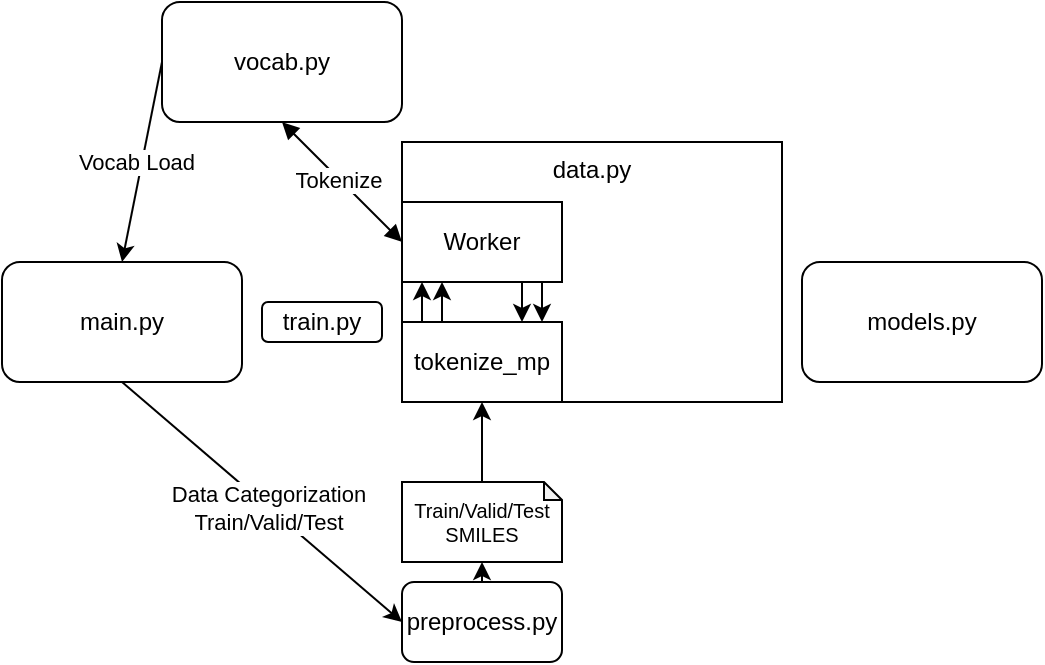 <mxfile version="24.0.4" type="github">
  <diagram name="Page-1" id="P_324fa_6yjke-Muh9tB">
    <mxGraphModel dx="853" dy="495" grid="1" gridSize="10" guides="1" tooltips="1" connect="1" arrows="1" fold="1" page="1" pageScale="1" pageWidth="850" pageHeight="1100" math="0" shadow="0">
      <root>
        <mxCell id="0" />
        <mxCell id="1" parent="0" />
        <mxCell id="LlWjDGCFj3o7en6xaWXe-3" value="main.py" style="rounded=1;whiteSpace=wrap;html=1;" parent="1" vertex="1">
          <mxGeometry x="120" y="360" width="120" height="60" as="geometry" />
        </mxCell>
        <mxCell id="LlWjDGCFj3o7en6xaWXe-5" value="models.py" style="rounded=1;whiteSpace=wrap;html=1;" parent="1" vertex="1">
          <mxGeometry x="520" y="360" width="120" height="60" as="geometry" />
        </mxCell>
        <mxCell id="LlWjDGCFj3o7en6xaWXe-6" value="preprocess.py" style="rounded=1;whiteSpace=wrap;html=1;" parent="1" vertex="1">
          <mxGeometry x="320" y="520" width="80" height="40" as="geometry" />
        </mxCell>
        <mxCell id="LlWjDGCFj3o7en6xaWXe-7" value="train.py" style="rounded=1;whiteSpace=wrap;html=1;" parent="1" vertex="1">
          <mxGeometry x="250" y="380" width="60" height="20" as="geometry" />
        </mxCell>
        <mxCell id="LlWjDGCFj3o7en6xaWXe-8" value="vocab.py" style="rounded=1;whiteSpace=wrap;html=1;" parent="1" vertex="1">
          <mxGeometry x="200" y="230" width="120" height="60" as="geometry" />
        </mxCell>
        <mxCell id="LlWjDGCFj3o7en6xaWXe-9" value="" style="endArrow=classic;html=1;rounded=0;exitX=0.5;exitY=1;exitDx=0;exitDy=0;entryX=0;entryY=0.5;entryDx=0;entryDy=0;" parent="1" source="LlWjDGCFj3o7en6xaWXe-3" target="LlWjDGCFj3o7en6xaWXe-6" edge="1">
          <mxGeometry width="50" height="50" relative="1" as="geometry">
            <mxPoint x="220" y="460" as="sourcePoint" />
            <mxPoint x="270" y="410" as="targetPoint" />
          </mxGeometry>
        </mxCell>
        <mxCell id="LlWjDGCFj3o7en6xaWXe-10" value="&lt;div&gt;Data Categorization&lt;/div&gt;&lt;div&gt;Train/Valid/Test&lt;br&gt;&lt;/div&gt;" style="edgeLabel;html=1;align=center;verticalAlign=middle;resizable=0;points=[];" parent="LlWjDGCFj3o7en6xaWXe-9" vertex="1" connectable="0">
          <mxGeometry x="0.039" relative="1" as="geometry">
            <mxPoint as="offset" />
          </mxGeometry>
        </mxCell>
        <mxCell id="LlWjDGCFj3o7en6xaWXe-11" value="" style="endArrow=classic;html=1;rounded=0;entryX=0.5;entryY=0;entryDx=0;entryDy=0;exitX=0;exitY=0.5;exitDx=0;exitDy=0;" parent="1" source="LlWjDGCFj3o7en6xaWXe-8" target="LlWjDGCFj3o7en6xaWXe-3" edge="1">
          <mxGeometry width="50" height="50" relative="1" as="geometry">
            <mxPoint x="230" y="310" as="sourcePoint" />
            <mxPoint x="170" y="300" as="targetPoint" />
          </mxGeometry>
        </mxCell>
        <mxCell id="LlWjDGCFj3o7en6xaWXe-12" value="Vocab Load" style="edgeLabel;html=1;align=center;verticalAlign=middle;resizable=0;points=[];" parent="LlWjDGCFj3o7en6xaWXe-11" vertex="1" connectable="0">
          <mxGeometry x="-0.002" y="-3" relative="1" as="geometry">
            <mxPoint as="offset" />
          </mxGeometry>
        </mxCell>
        <mxCell id="LlWjDGCFj3o7en6xaWXe-13" value="" style="endArrow=classic;html=1;rounded=0;exitX=0.5;exitY=0;exitDx=0;exitDy=0;entryX=0.5;entryY=1;entryDx=0;entryDy=0;entryPerimeter=0;" parent="1" source="LlWjDGCFj3o7en6xaWXe-6" target="LlWjDGCFj3o7en6xaWXe-15" edge="1">
          <mxGeometry width="50" height="50" relative="1" as="geometry">
            <mxPoint x="420" y="500" as="sourcePoint" />
            <mxPoint x="380" y="500" as="targetPoint" />
          </mxGeometry>
        </mxCell>
        <mxCell id="LlWjDGCFj3o7en6xaWXe-15" value="&lt;div style=&quot;font-size: 10px;&quot;&gt;&lt;font style=&quot;font-size: 10px;&quot;&gt;Train/Valid/Test&lt;br style=&quot;font-size: 10px;&quot;&gt;&lt;/font&gt;&lt;/div&gt;&lt;div style=&quot;font-size: 10px;&quot;&gt;&lt;font style=&quot;font-size: 10px;&quot;&gt;SMILES&lt;/font&gt;&lt;/div&gt;" style="shape=note;whiteSpace=wrap;html=1;backgroundOutline=1;darkOpacity=0.05;size=9;fontSize=10;" parent="1" vertex="1">
          <mxGeometry x="320" y="470" width="80" height="40" as="geometry" />
        </mxCell>
        <mxCell id="LlWjDGCFj3o7en6xaWXe-23" style="rounded=0;orthogonalLoop=1;jettySize=auto;html=1;exitX=0.5;exitY=0;exitDx=0;exitDy=0;exitPerimeter=0;entryX=0.5;entryY=1;entryDx=0;entryDy=0;" parent="1" source="LlWjDGCFj3o7en6xaWXe-15" target="LlWjDGCFj3o7en6xaWXe-27" edge="1">
          <mxGeometry relative="1" as="geometry" />
        </mxCell>
        <mxCell id="LlWjDGCFj3o7en6xaWXe-29" value="" style="group" parent="1" vertex="1" connectable="0">
          <mxGeometry x="320" y="300" width="190" height="130" as="geometry" />
        </mxCell>
        <mxCell id="LlWjDGCFj3o7en6xaWXe-4" value="data.py" style="rounded=0;whiteSpace=wrap;html=1;horizontal=1;verticalAlign=top;glass=0;shadow=0;textShadow=0;" parent="LlWjDGCFj3o7en6xaWXe-29" vertex="1">
          <mxGeometry width="190" height="130" as="geometry" />
        </mxCell>
        <mxCell id="LlWjDGCFj3o7en6xaWXe-27" value="tokenize_mp" style="rounded=0;whiteSpace=wrap;html=1;" parent="LlWjDGCFj3o7en6xaWXe-29" vertex="1">
          <mxGeometry y="90" width="80" height="40" as="geometry" />
        </mxCell>
        <mxCell id="J6uo8NXID0gWZEXgctfa-3" value="Worker" style="rounded=0;whiteSpace=wrap;html=1;" vertex="1" parent="LlWjDGCFj3o7en6xaWXe-29">
          <mxGeometry y="30" width="80" height="40" as="geometry" />
        </mxCell>
        <mxCell id="J6uo8NXID0gWZEXgctfa-9" value="" style="endArrow=classic;html=1;rounded=0;exitX=0.25;exitY=0;exitDx=0;exitDy=0;entryX=0.25;entryY=1;entryDx=0;entryDy=0;" edge="1" parent="LlWjDGCFj3o7en6xaWXe-29" source="LlWjDGCFj3o7en6xaWXe-27" target="J6uo8NXID0gWZEXgctfa-3">
          <mxGeometry width="50" height="50" relative="1" as="geometry">
            <mxPoint x="30" y="80" as="sourcePoint" />
            <mxPoint x="80" y="30" as="targetPoint" />
          </mxGeometry>
        </mxCell>
        <mxCell id="J6uo8NXID0gWZEXgctfa-10" value="" style="endArrow=classic;html=1;rounded=0;exitX=0.25;exitY=0;exitDx=0;exitDy=0;entryX=0.25;entryY=1;entryDx=0;entryDy=0;" edge="1" parent="LlWjDGCFj3o7en6xaWXe-29">
          <mxGeometry width="50" height="50" relative="1" as="geometry">
            <mxPoint x="10" y="90" as="sourcePoint" />
            <mxPoint x="10" y="70" as="targetPoint" />
          </mxGeometry>
        </mxCell>
        <mxCell id="J6uo8NXID0gWZEXgctfa-11" value="" style="endArrow=classic;html=1;rounded=0;exitX=0.75;exitY=1;exitDx=0;exitDy=0;entryX=0.75;entryY=0;entryDx=0;entryDy=0;" edge="1" parent="LlWjDGCFj3o7en6xaWXe-29" source="J6uo8NXID0gWZEXgctfa-3" target="LlWjDGCFj3o7en6xaWXe-27">
          <mxGeometry width="50" height="50" relative="1" as="geometry">
            <mxPoint x="60" y="70" as="sourcePoint" />
            <mxPoint x="60" y="90" as="targetPoint" />
          </mxGeometry>
        </mxCell>
        <mxCell id="J6uo8NXID0gWZEXgctfa-12" value="" style="endArrow=classic;html=1;rounded=0;exitX=0.75;exitY=1;exitDx=0;exitDy=0;entryX=0.75;entryY=0;entryDx=0;entryDy=0;" edge="1" parent="LlWjDGCFj3o7en6xaWXe-29">
          <mxGeometry width="50" height="50" relative="1" as="geometry">
            <mxPoint x="70" y="70" as="sourcePoint" />
            <mxPoint x="70" y="90" as="targetPoint" />
          </mxGeometry>
        </mxCell>
        <mxCell id="J6uo8NXID0gWZEXgctfa-1" style="rounded=0;orthogonalLoop=1;jettySize=auto;html=1;entryX=0.5;entryY=1;entryDx=0;entryDy=0;endArrow=block;endFill=1;startArrow=block;startFill=1;" edge="1" parent="1" target="LlWjDGCFj3o7en6xaWXe-8">
          <mxGeometry relative="1" as="geometry">
            <mxPoint x="320" y="350" as="sourcePoint" />
          </mxGeometry>
        </mxCell>
        <mxCell id="J6uo8NXID0gWZEXgctfa-2" value="Tokenize" style="edgeLabel;html=1;align=center;verticalAlign=middle;resizable=0;points=[];" vertex="1" connectable="0" parent="J6uo8NXID0gWZEXgctfa-1">
          <mxGeometry x="0.062" y="1" relative="1" as="geometry">
            <mxPoint as="offset" />
          </mxGeometry>
        </mxCell>
      </root>
    </mxGraphModel>
  </diagram>
</mxfile>
